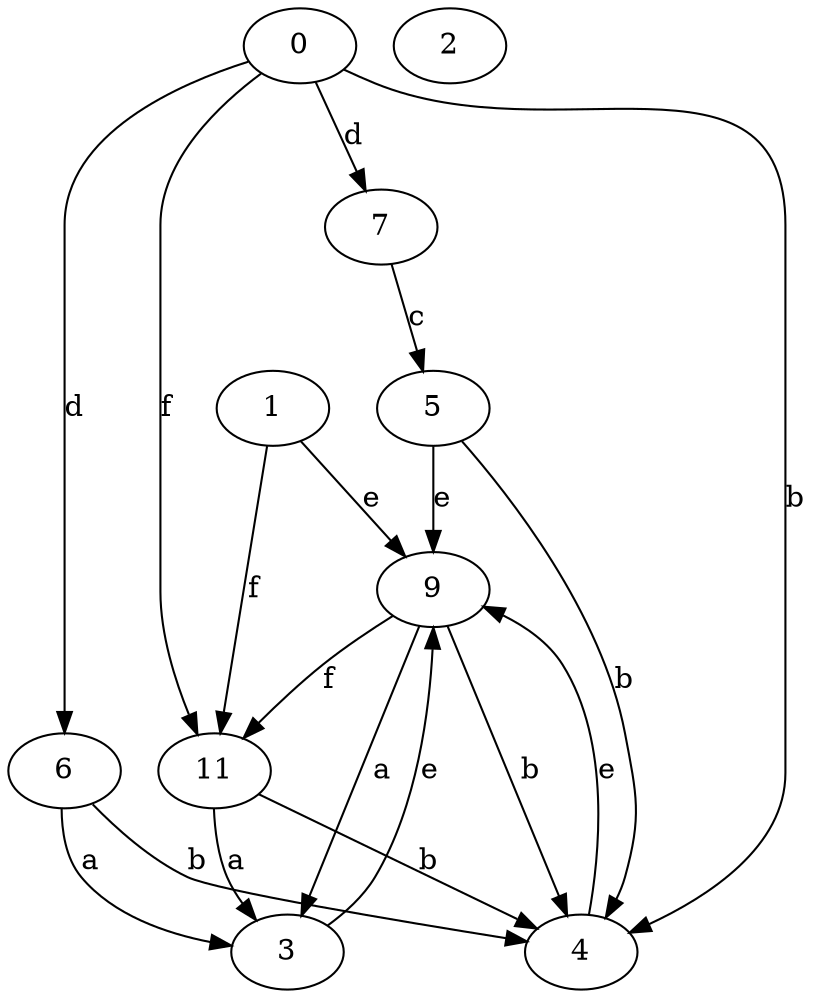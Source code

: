 strict digraph  {
1;
2;
3;
4;
5;
6;
7;
9;
0;
11;
1 -> 9  [label=e];
1 -> 11  [label=f];
3 -> 9  [label=e];
4 -> 9  [label=e];
5 -> 4  [label=b];
5 -> 9  [label=e];
6 -> 3  [label=a];
6 -> 4  [label=b];
7 -> 5  [label=c];
9 -> 3  [label=a];
9 -> 4  [label=b];
9 -> 11  [label=f];
0 -> 4  [label=b];
0 -> 6  [label=d];
0 -> 7  [label=d];
0 -> 11  [label=f];
11 -> 3  [label=a];
11 -> 4  [label=b];
}
